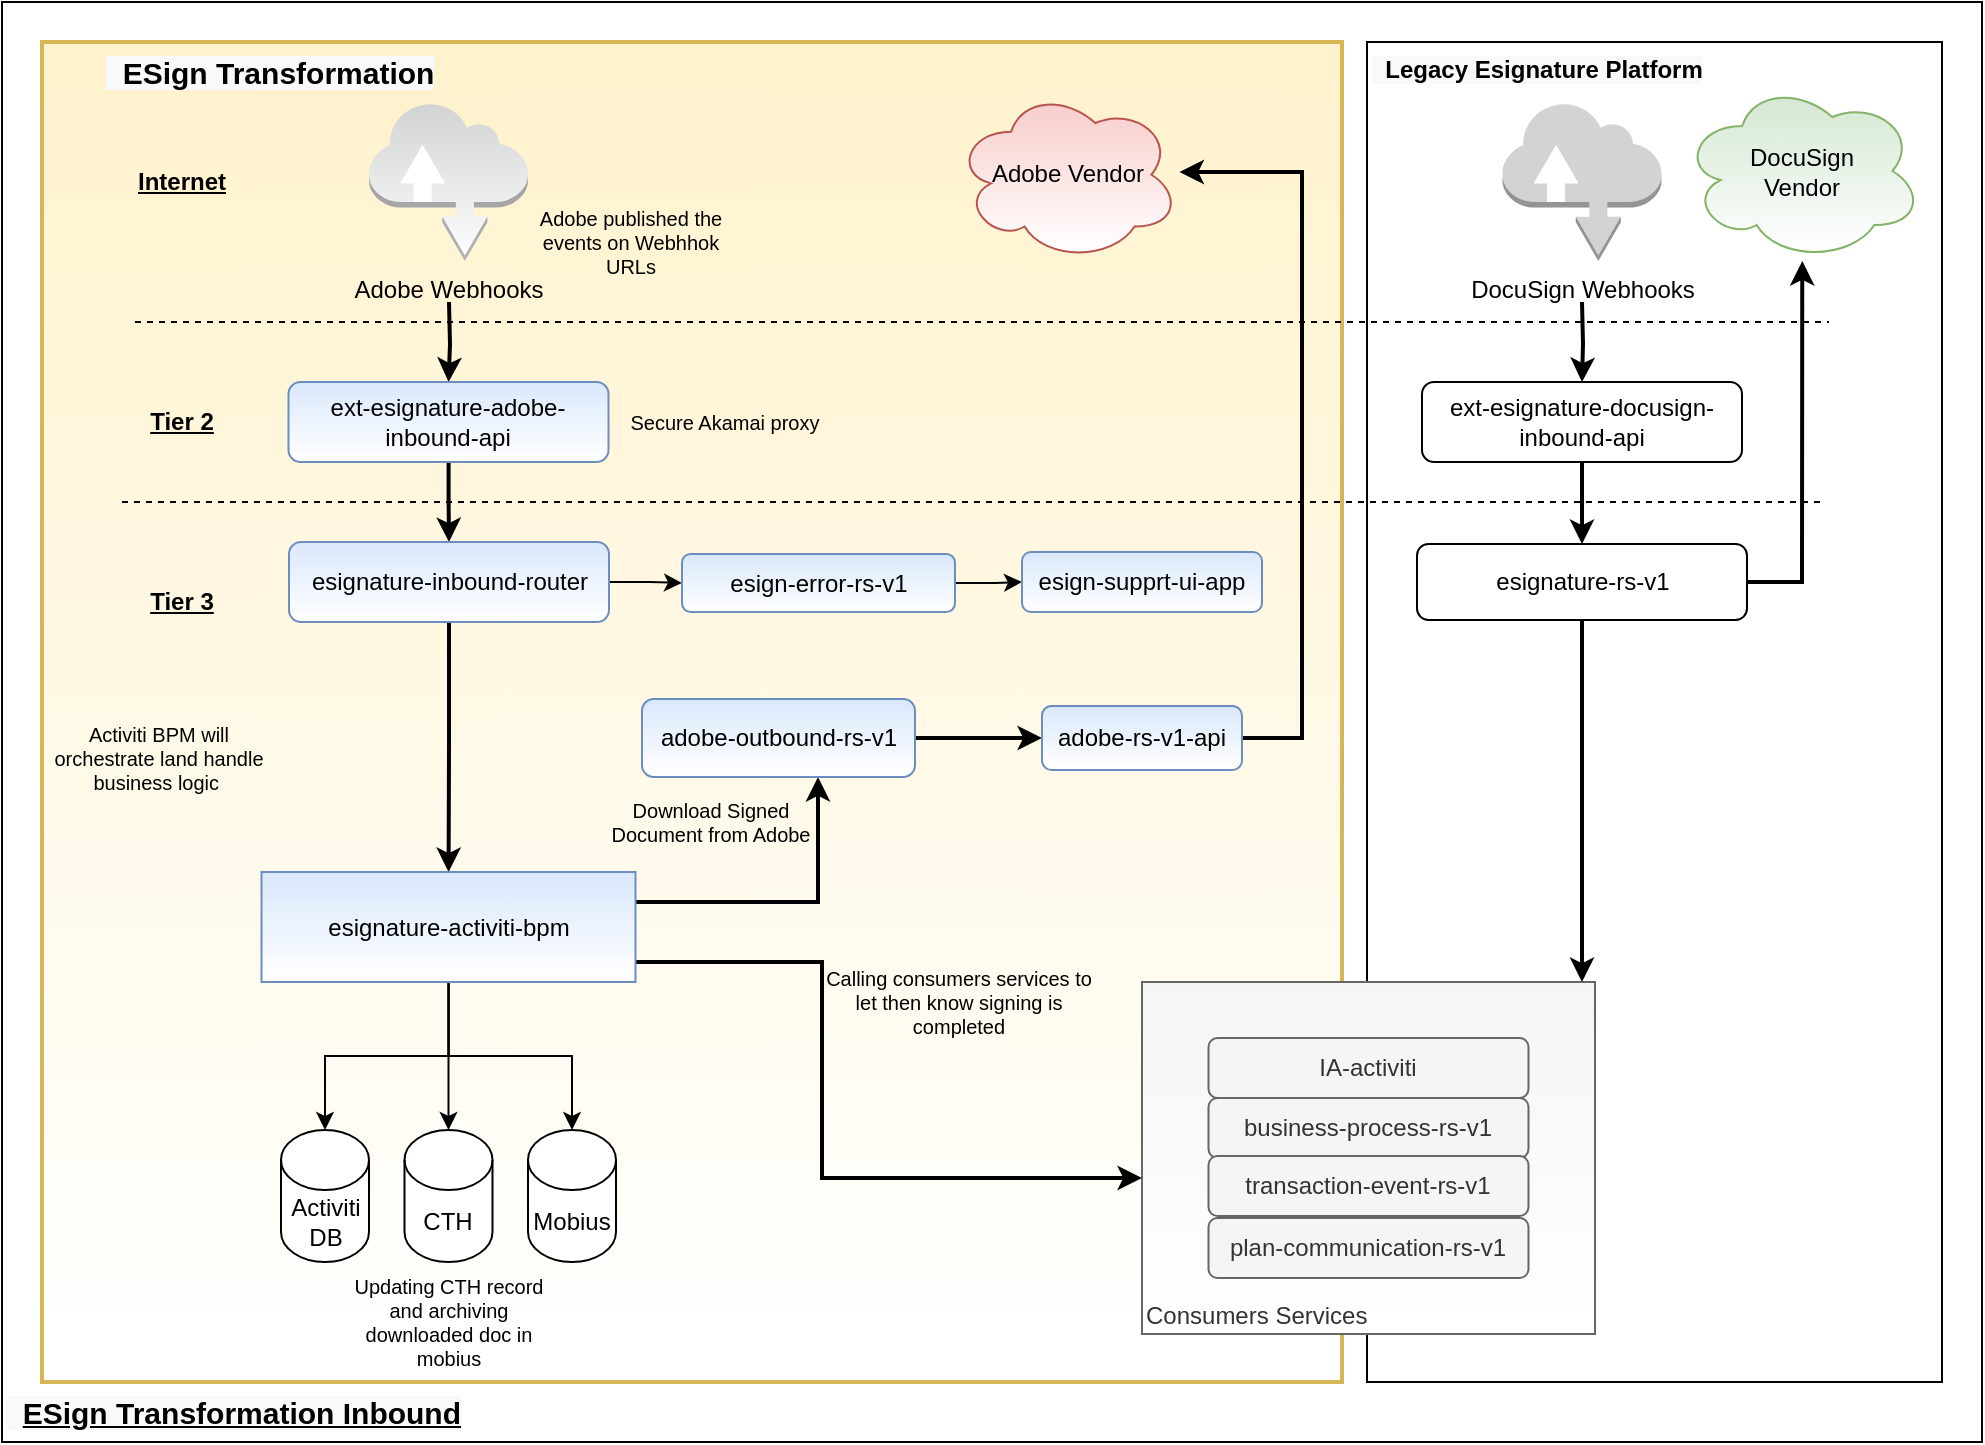 <mxfile version="14.5.8" type="github">
  <diagram id="gLZ10RqHVhII2BNQGgIZ" name="Page-1">
    <mxGraphModel dx="2272" dy="794" grid="1" gridSize="10" guides="1" tooltips="1" connect="1" arrows="1" fold="1" page="1" pageScale="1" pageWidth="850" pageHeight="1100" math="0" shadow="0">
      <root>
        <object label="" id="0">
          <mxCell />
        </object>
        <mxCell id="1" parent="0" />
        <mxCell id="vrtzPakDpffFBHqEH1uZ-58" value="&lt;span style=&quot;color: rgba(0 , 0 , 0 , 0) ; font-family: monospace ; font-size: 0px&quot;&gt;%3CmxGraphModel%3E%3Croot%3E%3CmxCell%20id%3D%220%22%2F%3E%3CmxCell%20id%3D%221%22%20parent%3D%220%22%2F%3E%3CmxCell%20id%3D%222%22%20value%3D%22%26lt%3Bspan%20style%3D%26quot%3Bcolor%3A%20rgb(0%20%2C%200%20%2C%200)%20%3B%20font-family%3A%20%26amp%3B%2334%3Bhelvetica%26amp%3B%2334%3B%20%3B%20font-size%3A%2015px%20%3B%20font-style%3A%20normal%20%3B%20letter-spacing%3A%20normal%20%3B%20text-align%3A%20left%20%3B%20text-indent%3A%200px%20%3B%20text-transform%3A%20none%20%3B%20word-spacing%3A%200px%20%3B%20background-color%3A%20rgb(248%20%2C%20249%20%2C%20250)%20%3B%20font-weight%3A%20normal%26quot%3B%26gt%3B%26amp%3Bnbsp%3B%26lt%3Bspan%26gt%3B%26amp%3Bnbsp%3B%26lt%3B%2Fspan%26gt%3B%26lt%3B%2Fspan%26gt%3B%26lt%3Bspan%20style%3D%26quot%3Bcolor%3A%20rgb(0%20%2C%200%20%2C%200)%20%3B%20font-family%3A%20%26amp%3B%2334%3Bhelvetica%26amp%3B%2334%3B%20%3B%20font-size%3A%2015px%20%3B%20font-style%3A%20normal%20%3B%20font-weight%3A%20700%20%3B%20letter-spacing%3A%20normal%20%3B%20text-align%3A%20left%20%3B%20text-indent%3A%200px%20%3B%20text-transform%3A%20none%20%3B%20word-spacing%3A%200px%20%3B%20background-color%3A%20rgb(248%20%2C%20249%20%2C%20250)%20%3B%20text-decoration%3A%20underline%20%3B%20display%3A%20inline%20%3B%20float%3A%20none%26quot%3B%26gt%3BESign%20Transformation%20Inbound%26lt%3B%2Fspan%26gt%3B%22%20style%3D%22text%3BwhiteSpace%3Dwrap%3Bhtml%3D1%3B%22%20vertex%3D%221%22%20parent%3D%221%22%3E%3CmxGeometry%20x%3D%22-80%22%20y%3D%2260%22%20width%3D%22240%22%20height%3D%2230%22%20as%3D%22geometry%22%2F%3E%3C%2FmxCell%3E%3C%2Froot%3E%3C%2FmxGraphModel%3E&lt;/span&gt;" style="rounded=0;whiteSpace=wrap;html=1;fontSize=11;align=center;" parent="1" vertex="1">
          <mxGeometry x="-130" y="40" width="990" height="720" as="geometry" />
        </mxCell>
        <mxCell id="nrJ6rMLAvHFEn0qF15uW-3" value="" style="rounded=0;whiteSpace=wrap;html=1;" vertex="1" parent="1">
          <mxGeometry x="552.5" y="60" width="287.5" height="670" as="geometry" />
        </mxCell>
        <mxCell id="nrJ6rMLAvHFEn0qF15uW-2" value="" style="rounded=0;whiteSpace=wrap;html=1;fillColor=#fff2cc;strokeColor=#d6b656;strokeWidth=2;gradientColor=#ffffff;" vertex="1" parent="1">
          <mxGeometry x="-110" y="60" width="650" height="670" as="geometry" />
        </mxCell>
        <mxCell id="vrtzPakDpffFBHqEH1uZ-27" value="Consumers Services" style="rounded=0;whiteSpace=wrap;html=1;verticalAlign=bottom;align=left;fillColor=#f5f5f5;strokeColor=#666666;fontColor=#333333;gradientColor=#ffffff;" parent="1" vertex="1">
          <mxGeometry x="440" y="530" width="226.5" height="176" as="geometry" />
        </mxCell>
        <mxCell id="vrtzPakDpffFBHqEH1uZ-9" style="edgeStyle=orthogonalEdgeStyle;rounded=0;orthogonalLoop=1;jettySize=auto;html=1;strokeWidth=2;" parent="1" target="vrtzPakDpffFBHqEH1uZ-7" edge="1">
          <mxGeometry relative="1" as="geometry">
            <mxPoint x="93.5" y="190" as="sourcePoint" />
          </mxGeometry>
        </mxCell>
        <mxCell id="vrtzPakDpffFBHqEH1uZ-1" value="Adobe Webhooks" style="outlineConnect=0;dashed=0;verticalLabelPosition=bottom;verticalAlign=top;align=center;html=1;shape=mxgraph.aws3.internet;fillColor=#D2D3D3;gradientColor=#ffffff;" parent="1" vertex="1">
          <mxGeometry x="53.5" y="90" width="79.5" height="79.5" as="geometry" />
        </mxCell>
        <mxCell id="vrtzPakDpffFBHqEH1uZ-3" value="" style="endArrow=none;html=1;dashed=1;" parent="1" edge="1">
          <mxGeometry width="50" height="50" relative="1" as="geometry">
            <mxPoint x="-63.5" y="200" as="sourcePoint" />
            <mxPoint x="783.5" y="200" as="targetPoint" />
          </mxGeometry>
        </mxCell>
        <mxCell id="vrtzPakDpffFBHqEH1uZ-4" value="Internet" style="text;html=1;strokeColor=none;fillColor=none;align=center;verticalAlign=middle;whiteSpace=wrap;rounded=0;fontStyle=5" parent="1" vertex="1">
          <mxGeometry x="-60" y="119.75" width="40" height="20" as="geometry" />
        </mxCell>
        <mxCell id="vrtzPakDpffFBHqEH1uZ-6" value="" style="endArrow=none;html=1;dashed=1;" parent="1" edge="1">
          <mxGeometry width="50" height="50" relative="1" as="geometry">
            <mxPoint x="-70" y="290" as="sourcePoint" />
            <mxPoint x="780" y="290" as="targetPoint" />
          </mxGeometry>
        </mxCell>
        <mxCell id="vrtzPakDpffFBHqEH1uZ-12" style="edgeStyle=orthogonalEdgeStyle;rounded=0;orthogonalLoop=1;jettySize=auto;html=1;strokeWidth=2;" parent="1" source="vrtzPakDpffFBHqEH1uZ-7" target="vrtzPakDpffFBHqEH1uZ-11" edge="1">
          <mxGeometry relative="1" as="geometry" />
        </mxCell>
        <mxCell id="vrtzPakDpffFBHqEH1uZ-7" value="ext-esignature-adobe-inbound-api" style="rounded=1;whiteSpace=wrap;html=1;fillColor=#dae8fc;strokeColor=#6c8ebf;gradientColor=#ffffff;" parent="1" vertex="1">
          <mxGeometry x="13.25" y="230" width="160" height="40" as="geometry" />
        </mxCell>
        <mxCell id="vrtzPakDpffFBHqEH1uZ-8" value="&lt;b&gt;&lt;u&gt;Tier 2&lt;/u&gt;&lt;/b&gt;" style="text;html=1;strokeColor=none;fillColor=none;align=center;verticalAlign=middle;whiteSpace=wrap;rounded=0;" parent="1" vertex="1">
          <mxGeometry x="-60" y="240" width="40" height="20" as="geometry" />
        </mxCell>
        <mxCell id="vrtzPakDpffFBHqEH1uZ-10" value="&lt;b&gt;&lt;u&gt;Tier 3&lt;/u&gt;&lt;/b&gt;" style="text;html=1;strokeColor=none;fillColor=none;align=center;verticalAlign=middle;whiteSpace=wrap;rounded=0;" parent="1" vertex="1">
          <mxGeometry x="-60" y="330" width="40" height="20" as="geometry" />
        </mxCell>
        <mxCell id="vrtzPakDpffFBHqEH1uZ-14" style="edgeStyle=orthogonalEdgeStyle;rounded=0;orthogonalLoop=1;jettySize=auto;html=1;strokeWidth=2;" parent="1" source="vrtzPakDpffFBHqEH1uZ-11" target="vrtzPakDpffFBHqEH1uZ-13" edge="1">
          <mxGeometry relative="1" as="geometry" />
        </mxCell>
        <mxCell id="nrJ6rMLAvHFEn0qF15uW-6" style="edgeStyle=orthogonalEdgeStyle;rounded=0;orthogonalLoop=1;jettySize=auto;html=1;" edge="1" parent="1" source="vrtzPakDpffFBHqEH1uZ-11" target="nrJ6rMLAvHFEn0qF15uW-5">
          <mxGeometry relative="1" as="geometry" />
        </mxCell>
        <mxCell id="vrtzPakDpffFBHqEH1uZ-11" value="esignature-inbound-router" style="rounded=1;whiteSpace=wrap;html=1;fillColor=#dae8fc;strokeColor=#6c8ebf;gradientColor=#ffffff;" parent="1" vertex="1">
          <mxGeometry x="13.5" y="310" width="160" height="40" as="geometry" />
        </mxCell>
        <mxCell id="vrtzPakDpffFBHqEH1uZ-21" style="edgeStyle=orthogonalEdgeStyle;rounded=0;orthogonalLoop=1;jettySize=auto;html=1;" parent="1" source="vrtzPakDpffFBHqEH1uZ-13" target="vrtzPakDpffFBHqEH1uZ-20" edge="1">
          <mxGeometry relative="1" as="geometry" />
        </mxCell>
        <mxCell id="vrtzPakDpffFBHqEH1uZ-22" style="edgeStyle=orthogonalEdgeStyle;rounded=0;orthogonalLoop=1;jettySize=auto;html=1;entryX=0.5;entryY=0;entryDx=0;entryDy=0;entryPerimeter=0;" parent="1" source="vrtzPakDpffFBHqEH1uZ-13" target="vrtzPakDpffFBHqEH1uZ-19" edge="1">
          <mxGeometry relative="1" as="geometry" />
        </mxCell>
        <mxCell id="vrtzPakDpffFBHqEH1uZ-34" style="edgeStyle=orthogonalEdgeStyle;rounded=0;orthogonalLoop=1;jettySize=auto;html=1;entryX=0.5;entryY=0;entryDx=0;entryDy=0;entryPerimeter=0;" parent="1" source="vrtzPakDpffFBHqEH1uZ-13" target="vrtzPakDpffFBHqEH1uZ-33" edge="1">
          <mxGeometry relative="1" as="geometry" />
        </mxCell>
        <mxCell id="vrtzPakDpffFBHqEH1uZ-37" style="edgeStyle=orthogonalEdgeStyle;rounded=0;orthogonalLoop=1;jettySize=auto;html=1;strokeWidth=2;" parent="1" source="vrtzPakDpffFBHqEH1uZ-13" target="vrtzPakDpffFBHqEH1uZ-27" edge="1">
          <mxGeometry relative="1" as="geometry">
            <Array as="points">
              <mxPoint x="280" y="520" />
              <mxPoint x="280" y="628" />
            </Array>
          </mxGeometry>
        </mxCell>
        <mxCell id="nrJ6rMLAvHFEn0qF15uW-17" style="edgeStyle=orthogonalEdgeStyle;rounded=0;orthogonalLoop=1;jettySize=auto;html=1;strokeWidth=2;fontSize=12;" edge="1" parent="1" source="vrtzPakDpffFBHqEH1uZ-13" target="vrtzPakDpffFBHqEH1uZ-23">
          <mxGeometry relative="1" as="geometry">
            <Array as="points">
              <mxPoint x="278" y="490" />
            </Array>
          </mxGeometry>
        </mxCell>
        <mxCell id="vrtzPakDpffFBHqEH1uZ-13" value="esignature-activiti-bpm" style="rounded=0;whiteSpace=wrap;html=1;fontSize=12;fillColor=#dae8fc;strokeColor=#6c8ebf;gradientColor=#ffffff;" parent="1" vertex="1">
          <mxGeometry x="-0.25" y="475" width="187" height="55" as="geometry" />
        </mxCell>
        <mxCell id="vrtzPakDpffFBHqEH1uZ-19" value="CTH" style="shape=cylinder3;whiteSpace=wrap;html=1;boundedLbl=1;backgroundOutline=1;size=15;fontSize=12;align=center;" parent="1" vertex="1">
          <mxGeometry x="71.25" y="604" width="44" height="66" as="geometry" />
        </mxCell>
        <mxCell id="vrtzPakDpffFBHqEH1uZ-20" value="Mobius" style="shape=cylinder3;whiteSpace=wrap;html=1;boundedLbl=1;backgroundOutline=1;size=15;fontSize=12;align=center;" parent="1" vertex="1">
          <mxGeometry x="133" y="604" width="44" height="66" as="geometry" />
        </mxCell>
        <mxCell id="nrJ6rMLAvHFEn0qF15uW-7" style="edgeStyle=orthogonalEdgeStyle;rounded=0;orthogonalLoop=1;jettySize=auto;html=1;strokeWidth=2;" edge="1" parent="1" source="vrtzPakDpffFBHqEH1uZ-23" target="vrtzPakDpffFBHqEH1uZ-24">
          <mxGeometry relative="1" as="geometry" />
        </mxCell>
        <mxCell id="vrtzPakDpffFBHqEH1uZ-23" value="adobe-outbound-rs-v1" style="rounded=1;whiteSpace=wrap;html=1;fontSize=12;align=center;fillColor=#dae8fc;strokeColor=#6c8ebf;gradientColor=#ffffff;" parent="1" vertex="1">
          <mxGeometry x="190" y="388.5" width="136.5" height="39" as="geometry" />
        </mxCell>
        <mxCell id="vrtzPakDpffFBHqEH1uZ-52" style="edgeStyle=orthogonalEdgeStyle;rounded=0;orthogonalLoop=1;jettySize=auto;html=1;strokeWidth=2;" parent="1" source="vrtzPakDpffFBHqEH1uZ-24" target="vrtzPakDpffFBHqEH1uZ-38" edge="1">
          <mxGeometry relative="1" as="geometry">
            <Array as="points">
              <mxPoint x="520" y="408" />
              <mxPoint x="520" y="125" />
            </Array>
          </mxGeometry>
        </mxCell>
        <mxCell id="vrtzPakDpffFBHqEH1uZ-24" value="adobe-rs-v1-api" style="rounded=1;whiteSpace=wrap;html=1;fontSize=12;align=center;fillColor=#dae8fc;strokeColor=#6c8ebf;gradientColor=#ffffff;" parent="1" vertex="1">
          <mxGeometry x="390" y="392" width="100" height="32" as="geometry" />
        </mxCell>
        <mxCell id="vrtzPakDpffFBHqEH1uZ-30" value="business-process-rs-v1" style="rounded=1;whiteSpace=wrap;html=1;align=center;fillColor=#f5f5f5;strokeColor=#666666;fontColor=#333333;" parent="1" vertex="1">
          <mxGeometry x="473.25" y="588" width="160" height="30" as="geometry" />
        </mxCell>
        <mxCell id="vrtzPakDpffFBHqEH1uZ-31" value="transaction-event-rs-v1" style="rounded=1;whiteSpace=wrap;html=1;align=center;fillColor=#f5f5f5;strokeColor=#666666;fontColor=#333333;" parent="1" vertex="1">
          <mxGeometry x="473.25" y="617" width="160" height="30" as="geometry" />
        </mxCell>
        <mxCell id="vrtzPakDpffFBHqEH1uZ-32" value="plan-communication-rs-v1" style="rounded=1;whiteSpace=wrap;html=1;align=center;fillColor=#f5f5f5;strokeColor=#666666;fontColor=#333333;" parent="1" vertex="1">
          <mxGeometry x="473.25" y="648" width="160" height="30" as="geometry" />
        </mxCell>
        <mxCell id="vrtzPakDpffFBHqEH1uZ-33" value="Activiti&lt;br&gt;DB" style="shape=cylinder3;whiteSpace=wrap;html=1;boundedLbl=1;backgroundOutline=1;size=15;fontSize=12;align=center;" parent="1" vertex="1">
          <mxGeometry x="9.5" y="604" width="44" height="66" as="geometry" />
        </mxCell>
        <mxCell id="vrtzPakDpffFBHqEH1uZ-38" value="Adobe Vendor" style="ellipse;shape=cloud;whiteSpace=wrap;html=1;fontSize=12;align=center;fillColor=#f8cecc;strokeColor=#b85450;gradientColor=#ffffff;" parent="1" vertex="1">
          <mxGeometry x="346.5" y="83.25" width="112.25" height="86.25" as="geometry" />
        </mxCell>
        <mxCell id="vrtzPakDpffFBHqEH1uZ-46" style="edgeStyle=orthogonalEdgeStyle;rounded=0;orthogonalLoop=1;jettySize=auto;html=1;strokeWidth=2;" parent="1" target="vrtzPakDpffFBHqEH1uZ-44" edge="1">
          <mxGeometry relative="1" as="geometry">
            <mxPoint x="660" y="190" as="sourcePoint" />
          </mxGeometry>
        </mxCell>
        <mxCell id="vrtzPakDpffFBHqEH1uZ-42" value="DocuSign Webhooks" style="outlineConnect=0;dashed=0;verticalLabelPosition=bottom;verticalAlign=top;align=center;html=1;shape=mxgraph.aws3.internet;fillColor=#D2D3D3;gradientColor=none;" parent="1" vertex="1">
          <mxGeometry x="620.25" y="90" width="79.5" height="79.5" as="geometry" />
        </mxCell>
        <mxCell id="vrtzPakDpffFBHqEH1uZ-50" style="edgeStyle=orthogonalEdgeStyle;rounded=0;orthogonalLoop=1;jettySize=auto;html=1;strokeWidth=2;" parent="1" source="vrtzPakDpffFBHqEH1uZ-43" target="vrtzPakDpffFBHqEH1uZ-27" edge="1">
          <mxGeometry relative="1" as="geometry">
            <Array as="points">
              <mxPoint x="660" y="580" />
            </Array>
          </mxGeometry>
        </mxCell>
        <mxCell id="vrtzPakDpffFBHqEH1uZ-53" style="edgeStyle=orthogonalEdgeStyle;rounded=0;orthogonalLoop=1;jettySize=auto;html=1;strokeWidth=2;" parent="1" source="vrtzPakDpffFBHqEH1uZ-43" target="vrtzPakDpffFBHqEH1uZ-48" edge="1">
          <mxGeometry relative="1" as="geometry">
            <Array as="points">
              <mxPoint x="770" y="330" />
            </Array>
          </mxGeometry>
        </mxCell>
        <mxCell id="vrtzPakDpffFBHqEH1uZ-43" value="esignature-rs-v1" style="rounded=1;whiteSpace=wrap;html=1;fontSize=12;" parent="1" vertex="1">
          <mxGeometry x="577.5" y="311" width="165" height="38" as="geometry" />
        </mxCell>
        <mxCell id="vrtzPakDpffFBHqEH1uZ-47" style="edgeStyle=orthogonalEdgeStyle;rounded=0;orthogonalLoop=1;jettySize=auto;html=1;strokeWidth=2;" parent="1" source="vrtzPakDpffFBHqEH1uZ-44" target="vrtzPakDpffFBHqEH1uZ-43" edge="1">
          <mxGeometry relative="1" as="geometry" />
        </mxCell>
        <mxCell id="vrtzPakDpffFBHqEH1uZ-44" value="ext-esignature-docusign-inbound-api" style="rounded=1;whiteSpace=wrap;html=1;" parent="1" vertex="1">
          <mxGeometry x="580" y="230" width="160" height="40" as="geometry" />
        </mxCell>
        <mxCell id="vrtzPakDpffFBHqEH1uZ-48" value="DocuSign&lt;br&gt;Vendor" style="ellipse;shape=cloud;whiteSpace=wrap;html=1;fontSize=12;align=center;fillColor=#d5e8d4;strokeColor=#82b366;gradientColor=#ffffff;" parent="1" vertex="1">
          <mxGeometry x="710" y="79.5" width="120.25" height="90" as="geometry" />
        </mxCell>
        <mxCell id="vrtzPakDpffFBHqEH1uZ-29" value="IA-activiti" style="rounded=1;whiteSpace=wrap;html=1;align=center;fillColor=#f5f5f5;strokeColor=#666666;fontColor=#333333;" parent="1" vertex="1">
          <mxGeometry x="473.25" y="558" width="160" height="30" as="geometry" />
        </mxCell>
        <mxCell id="vrtzPakDpffFBHqEH1uZ-54" value="&lt;span style=&quot;color: rgb(0 , 0 , 0) ; font-family: &amp;#34;helvetica&amp;#34; ; font-size: 15px ; font-style: normal ; letter-spacing: normal ; text-align: left ; text-indent: 0px ; text-transform: none ; word-spacing: 0px ; background-color: rgb(248 , 249 , 250)&quot;&gt;&amp;nbsp;&amp;nbsp;&lt;/span&gt;&lt;span style=&quot;color: rgb(0 , 0 , 0) ; font-family: &amp;#34;helvetica&amp;#34; ; font-size: 15px ; font-style: normal ; letter-spacing: normal ; text-align: left ; text-indent: 0px ; text-transform: none ; word-spacing: 0px ; background-color: rgb(248 , 249 , 250) ; display: inline ; float: none&quot;&gt;ESign Transformation&lt;/span&gt;" style="text;whiteSpace=wrap;html=1;fontStyle=1" parent="1" vertex="1">
          <mxGeometry x="-80" y="60" width="190" height="30" as="geometry" />
        </mxCell>
        <mxCell id="vrtzPakDpffFBHqEH1uZ-55" value="&lt;b style=&quot;color: rgb(0, 0, 0); font-family: helvetica; font-size: 12px; font-style: normal; letter-spacing: normal; text-align: left; text-indent: 0px; text-transform: none; word-spacing: 0px; background-color: rgb(248, 249, 250);&quot;&gt;&amp;nbsp; Legacy&amp;nbsp;Esignature Platform&lt;/b&gt;" style="text;whiteSpace=wrap;html=1;" parent="1" vertex="1">
          <mxGeometry x="552.5" y="60" width="190" height="30" as="geometry" />
        </mxCell>
        <mxCell id="vrtzPakDpffFBHqEH1uZ-56" value="Adobe published the events on Webhhok URLs" style="text;html=1;strokeColor=none;fillColor=none;align=center;verticalAlign=middle;whiteSpace=wrap;rounded=0;fontSize=10;" parent="1" vertex="1">
          <mxGeometry x="133" y="149.5" width="103" height="20" as="geometry" />
        </mxCell>
        <mxCell id="vrtzPakDpffFBHqEH1uZ-59" value="&lt;span style=&quot;color: rgb(0 , 0 , 0) ; font-family: &amp;#34;helvetica&amp;#34; ; font-size: 15px ; font-style: normal ; letter-spacing: normal ; text-align: left ; text-indent: 0px ; text-transform: none ; word-spacing: 0px ; background-color: rgb(248 , 249 , 250) ; font-weight: normal&quot;&gt;&amp;nbsp;&lt;span&gt;&amp;nbsp;&lt;/span&gt;&lt;/span&gt;&lt;span style=&quot;color: rgb(0 , 0 , 0) ; font-family: &amp;#34;helvetica&amp;#34; ; font-size: 15px ; font-style: normal ; font-weight: 700 ; letter-spacing: normal ; text-align: left ; text-indent: 0px ; text-transform: none ; word-spacing: 0px ; background-color: rgb(248 , 249 , 250) ; text-decoration: underline ; display: inline ; float: none&quot;&gt;ESign Transformation Inbound&lt;/span&gt;" style="text;whiteSpace=wrap;html=1;" parent="1" vertex="1">
          <mxGeometry x="-130" y="730" width="240" height="30" as="geometry" />
        </mxCell>
        <mxCell id="nrJ6rMLAvHFEn0qF15uW-4" value="Secure Akamai proxy" style="text;html=1;strokeColor=none;fillColor=none;align=center;verticalAlign=middle;whiteSpace=wrap;rounded=0;fontSize=10;spacing=-12;spacingRight=0;spacingBottom=0;spacingTop=0;" vertex="1" parent="1">
          <mxGeometry x="173.25" y="240" width="117" height="20" as="geometry" />
        </mxCell>
        <mxCell id="nrJ6rMLAvHFEn0qF15uW-15" style="edgeStyle=orthogonalEdgeStyle;rounded=0;orthogonalLoop=1;jettySize=auto;html=1;strokeWidth=1;fontSize=10;" edge="1" parent="1" source="nrJ6rMLAvHFEn0qF15uW-5" target="nrJ6rMLAvHFEn0qF15uW-14">
          <mxGeometry relative="1" as="geometry" />
        </mxCell>
        <mxCell id="nrJ6rMLAvHFEn0qF15uW-5" value="esign-error-rs-v1" style="rounded=1;whiteSpace=wrap;html=1;fontSize=12;align=center;fillColor=#dae8fc;strokeColor=#6c8ebf;gradientColor=#ffffff;" vertex="1" parent="1">
          <mxGeometry x="210" y="316" width="136.5" height="29" as="geometry" />
        </mxCell>
        <mxCell id="nrJ6rMLAvHFEn0qF15uW-10" value="Activiti BPM will &lt;br&gt;orchestrate land handle business logic&amp;nbsp;" style="text;html=1;strokeColor=none;fillColor=none;align=center;verticalAlign=middle;whiteSpace=wrap;rounded=0;fontSize=10;spacing=-12;spacingRight=0;spacingBottom=0;spacingTop=0;" vertex="1" parent="1">
          <mxGeometry x="-110" y="407.5" width="117" height="20" as="geometry" />
        </mxCell>
        <mxCell id="nrJ6rMLAvHFEn0qF15uW-11" value="Calling consumers services to let then know signing is completed" style="text;html=1;strokeColor=none;fillColor=none;align=center;verticalAlign=middle;whiteSpace=wrap;rounded=0;fontSize=10;spacing=-12;spacingRight=0;spacingBottom=0;spacingTop=0;" vertex="1" parent="1">
          <mxGeometry x="290.25" y="530" width="117" height="20" as="geometry" />
        </mxCell>
        <mxCell id="nrJ6rMLAvHFEn0qF15uW-14" value="esign-supprt-ui-app" style="rounded=1;whiteSpace=wrap;html=1;fontSize=12;fillColor=#dae8fc;strokeColor=#6c8ebf;gradientColor=#ffffff;" vertex="1" parent="1">
          <mxGeometry x="380" y="315" width="120" height="30" as="geometry" />
        </mxCell>
        <mxCell id="nrJ6rMLAvHFEn0qF15uW-18" value="Download Signed Document from Adobe" style="text;html=1;strokeColor=none;fillColor=none;align=center;verticalAlign=middle;whiteSpace=wrap;rounded=0;fontSize=10;" vertex="1" parent="1">
          <mxGeometry x="173.25" y="440" width="103" height="20" as="geometry" />
        </mxCell>
        <mxCell id="nrJ6rMLAvHFEn0qF15uW-19" value="Updating CTH record and archiving downloaded doc in mobius" style="text;html=1;strokeColor=none;fillColor=none;align=center;verticalAlign=middle;whiteSpace=wrap;rounded=0;fontSize=10;" vertex="1" parent="1">
          <mxGeometry x="42" y="690" width="103" height="20" as="geometry" />
        </mxCell>
      </root>
    </mxGraphModel>
  </diagram>
</mxfile>
